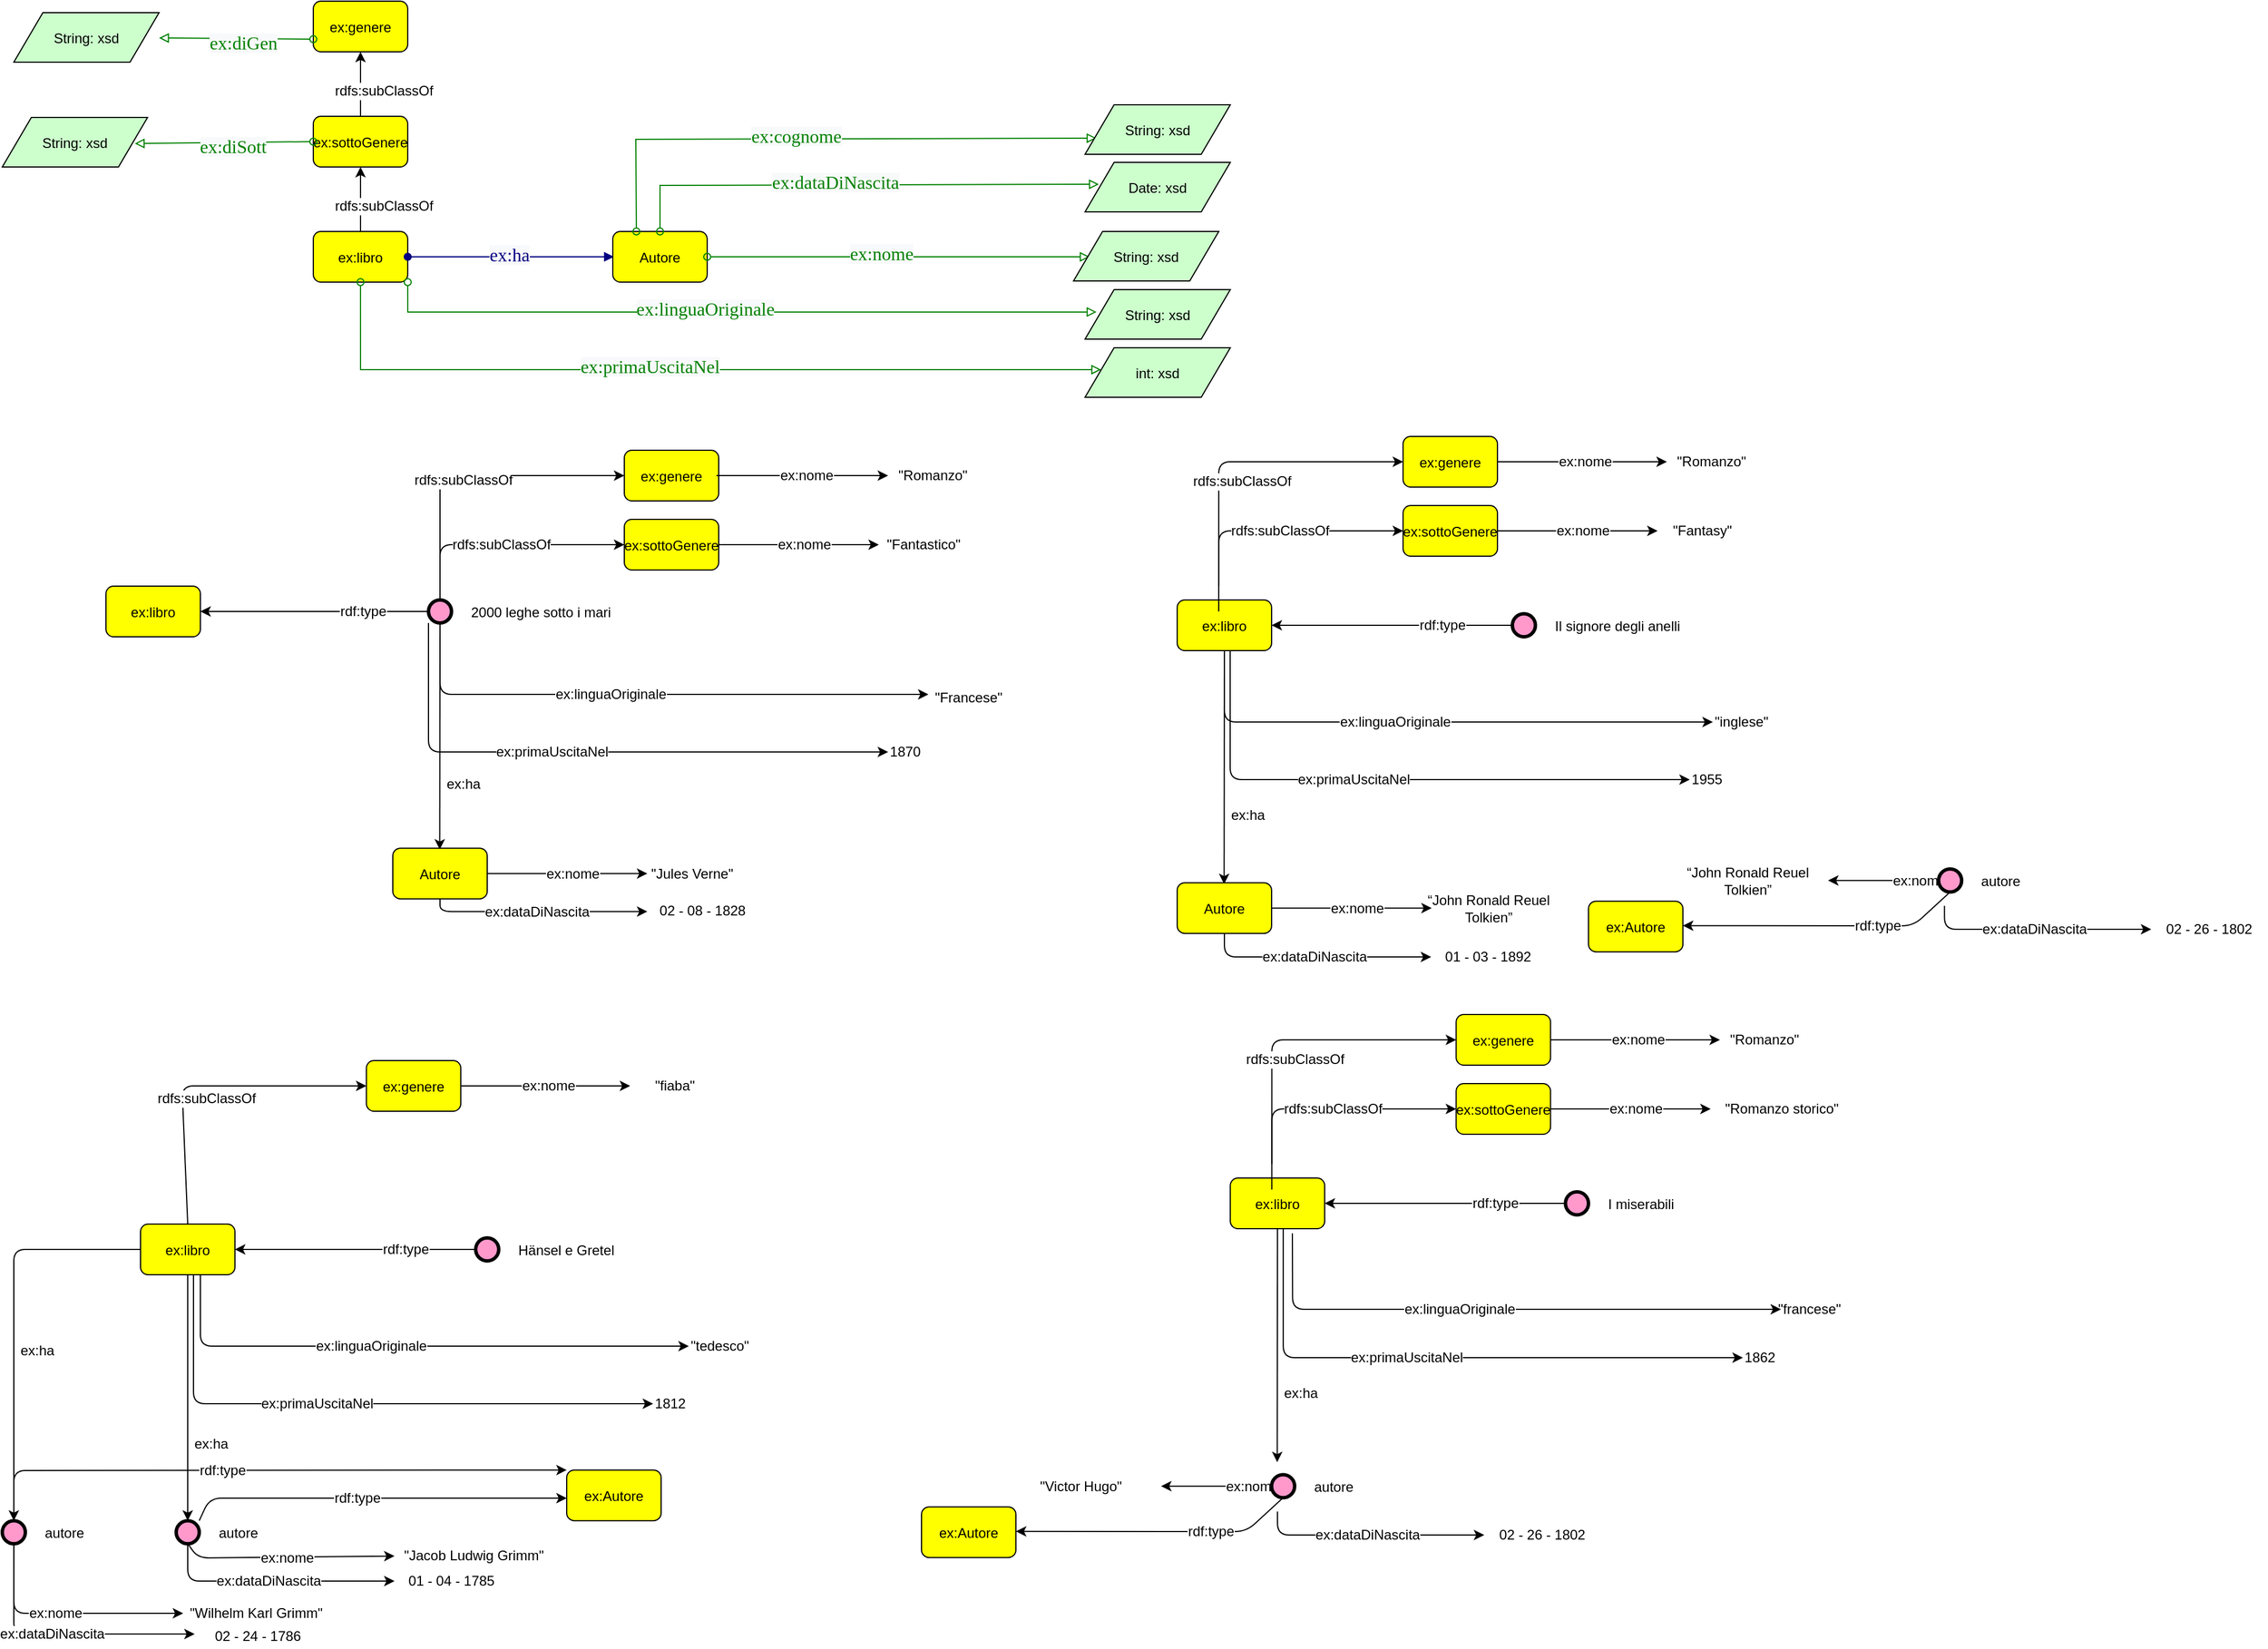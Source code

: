 <mxfile version="14.1.9" type="github">
  <diagram id="M-jmwEOxOKPIC_yb73By" name="Page-1">
    <mxGraphModel dx="1123" dy="1868" grid="1" gridSize="10" guides="1" tooltips="1" connect="1" arrows="1" fold="1" page="1" pageScale="1" pageWidth="827" pageHeight="1169" math="0" shadow="0">
      <root>
        <mxCell id="0" />
        <mxCell id="1" parent="0" />
        <mxCell id="2A3p5v59OTfX20TDHfgg-1" value="ex:libro" style="graphMlID=n4;shape=rect;rounded=1;arcsize=30;fillColor=#ffff00;strokeColor=#000000;strokeWidth=1.0" vertex="1" parent="1">
          <mxGeometry x="350" y="170" width="81.968" height="44" as="geometry" />
        </mxCell>
        <mxCell id="2A3p5v59OTfX20TDHfgg-2" value="" style="graphMlID=e0;rounded=0;endArrow=block;strokeColor=#000080;strokeWidth=1.0;startArrow=oval;startFill=1;endFill=1;exitX=1;exitY=0.5;exitDx=0;exitDy=0;" edge="1" parent="1" source="2A3p5v59OTfX20TDHfgg-1">
          <mxGeometry relative="1" as="geometry">
            <mxPoint x="460" y="240.082" as="sourcePoint" />
            <mxPoint x="611" y="192" as="targetPoint" />
          </mxGeometry>
        </mxCell>
        <mxCell id="2A3p5v59OTfX20TDHfgg-3" value="&lt;span style=&quot;color: rgb(0 , 0 , 128) ; font-family: &amp;#34;dialog&amp;#34; ; font-size: 16px ; background-color: rgb(248 , 249 , 250)&quot;&gt;ex:ha&lt;/span&gt;" style="text;html=1;align=center;verticalAlign=middle;resizable=0;points=[];labelBackgroundColor=#ffffff;" vertex="1" connectable="0" parent="2A3p5v59OTfX20TDHfgg-2">
          <mxGeometry x="-0.017" y="2" relative="1" as="geometry">
            <mxPoint as="offset" />
          </mxGeometry>
        </mxCell>
        <mxCell id="2A3p5v59OTfX20TDHfgg-4" value="Autore" style="graphMlID=n4;shape=rect;rounded=1;arcsize=30;fillColor=#ffff00;strokeColor=#000000;strokeWidth=1.0" vertex="1" parent="1">
          <mxGeometry x="610" y="170" width="81.968" height="44" as="geometry" />
        </mxCell>
        <mxCell id="2A3p5v59OTfX20TDHfgg-13" value="" style="graphMlID=e2;rounded=0;endArrow=block;strokeColor=#008000;strokeWidth=1.0;startArrow=oval;startFill=0;endFill=0;exitX=1;exitY=0.5;exitDx=0;exitDy=0;entryX=0.111;entryY=0.512;entryDx=0;entryDy=0;entryPerimeter=0;" edge="1" parent="1" source="2A3p5v59OTfX20TDHfgg-4" target="2A3p5v59OTfX20TDHfgg-19">
          <mxGeometry relative="1" as="geometry">
            <mxPoint x="720" y="191.5" as="sourcePoint" />
            <mxPoint x="1010" y="192" as="targetPoint" />
          </mxGeometry>
        </mxCell>
        <mxCell id="2A3p5v59OTfX20TDHfgg-14" value="&lt;span style=&quot;color: rgb(0 , 128 , 0) ; font-family: &amp;#34;dialog&amp;#34; ; font-size: 16px ; background-color: rgb(248 , 249 , 250)&quot;&gt;ex:nome&lt;/span&gt;" style="text;html=1;align=center;verticalAlign=middle;resizable=0;points=[];labelBackgroundColor=#ffffff;" vertex="1" connectable="0" parent="2A3p5v59OTfX20TDHfgg-13">
          <mxGeometry x="-0.09" y="3" relative="1" as="geometry">
            <mxPoint as="offset" />
          </mxGeometry>
        </mxCell>
        <mxCell id="2A3p5v59OTfX20TDHfgg-15" value="" style="graphMlID=e2;rounded=0;endArrow=block;strokeColor=#008000;strokeWidth=1.0;startArrow=oval;startFill=0;endFill=0;exitX=1;exitY=1;exitDx=0;exitDy=0;entryX=0.079;entryY=0.453;entryDx=0;entryDy=0;entryPerimeter=0;" edge="1" parent="1" source="2A3p5v59OTfX20TDHfgg-1" target="2A3p5v59OTfX20TDHfgg-21">
          <mxGeometry relative="1" as="geometry">
            <mxPoint x="691.968" y="242.0" as="sourcePoint" />
            <mxPoint x="1016.811" y="241.68" as="targetPoint" />
            <Array as="points">
              <mxPoint x="432" y="240" />
            </Array>
          </mxGeometry>
        </mxCell>
        <mxCell id="2A3p5v59OTfX20TDHfgg-16" value="&lt;span style=&quot;color: rgb(0 , 128 , 0) ; font-family: &amp;#34;dialog&amp;#34; ; font-size: 16px ; background-color: rgb(248 , 249 , 250)&quot;&gt;ex:linguaOriginale&lt;/span&gt;" style="text;html=1;align=center;verticalAlign=middle;resizable=0;points=[];labelBackgroundColor=#ffffff;" vertex="1" connectable="0" parent="2A3p5v59OTfX20TDHfgg-15">
          <mxGeometry x="-0.09" y="3" relative="1" as="geometry">
            <mxPoint as="offset" />
          </mxGeometry>
        </mxCell>
        <mxCell id="2A3p5v59OTfX20TDHfgg-17" value="" style="graphMlID=e2;rounded=0;endArrow=block;strokeColor=#008000;strokeWidth=1.0;startArrow=oval;startFill=0;endFill=0;entryX=0.111;entryY=0.442;entryDx=0;entryDy=0;entryPerimeter=0;exitX=0.5;exitY=1;exitDx=0;exitDy=0;" edge="1" parent="1" source="2A3p5v59OTfX20TDHfgg-1" target="2A3p5v59OTfX20TDHfgg-20">
          <mxGeometry relative="1" as="geometry">
            <mxPoint x="691.968" y="291.787" as="sourcePoint" />
            <mxPoint x="1026.811" y="291.5" as="targetPoint" />
            <Array as="points">
              <mxPoint x="391" y="290" />
            </Array>
          </mxGeometry>
        </mxCell>
        <mxCell id="2A3p5v59OTfX20TDHfgg-18" value="&lt;span style=&quot;color: rgb(0 , 128 , 0) ; font-family: &amp;#34;dialog&amp;#34; ; font-size: 16px ; background-color: rgb(248 , 249 , 250)&quot;&gt;ex:primaUscitaNel&lt;/span&gt;" style="text;html=1;align=center;verticalAlign=middle;resizable=0;points=[];labelBackgroundColor=#ffffff;" vertex="1" connectable="0" parent="2A3p5v59OTfX20TDHfgg-17">
          <mxGeometry x="-0.09" y="3" relative="1" as="geometry">
            <mxPoint as="offset" />
          </mxGeometry>
        </mxCell>
        <mxCell id="2A3p5v59OTfX20TDHfgg-19" value="String: xsd" style="graphMlID=n6;shape=parallelogram;fillColor=#ccffcc;strokeColor=#000000;strokeWidth=1.0" vertex="1" parent="1">
          <mxGeometry x="1010" y="170" width="126.095" height="43" as="geometry" />
        </mxCell>
        <mxCell id="2A3p5v59OTfX20TDHfgg-20" value="int: xsd" style="graphMlID=n6;shape=parallelogram;fillColor=#ccffcc;strokeColor=#000000;strokeWidth=1.0" vertex="1" parent="1">
          <mxGeometry x="1020" y="271" width="126.095" height="43" as="geometry" />
        </mxCell>
        <mxCell id="2A3p5v59OTfX20TDHfgg-21" value="String: xsd" style="graphMlID=n6;shape=parallelogram;fillColor=#ccffcc;strokeColor=#000000;strokeWidth=1.0" vertex="1" parent="1">
          <mxGeometry x="1020" y="220.5" width="126.095" height="43" as="geometry" />
        </mxCell>
        <mxCell id="2A3p5v59OTfX20TDHfgg-22" value="" style="graphMlID=e2;rounded=0;endArrow=block;strokeColor=#008000;strokeWidth=1.0;startArrow=oval;startFill=0;endFill=0;exitX=0.25;exitY=0;exitDx=0;exitDy=0;entryX=0.079;entryY=0.674;entryDx=0;entryDy=0;entryPerimeter=0;" edge="1" parent="1" source="2A3p5v59OTfX20TDHfgg-4" target="2A3p5v59OTfX20TDHfgg-30">
          <mxGeometry relative="1" as="geometry">
            <mxPoint x="691.968" y="90" as="sourcePoint" />
            <mxPoint x="1023.997" y="90.016" as="targetPoint" />
            <Array as="points">
              <mxPoint x="630" y="90" />
            </Array>
          </mxGeometry>
        </mxCell>
        <mxCell id="2A3p5v59OTfX20TDHfgg-23" value="&lt;span style=&quot;color: rgb(0 , 128 , 0) ; font-family: &amp;#34;dialog&amp;#34; ; font-size: 16px ; background-color: rgb(248 , 249 , 250)&quot;&gt;ex:cognome&lt;/span&gt;" style="text;html=1;align=center;verticalAlign=middle;resizable=0;points=[];labelBackgroundColor=#ffffff;" vertex="1" connectable="0" parent="2A3p5v59OTfX20TDHfgg-22">
          <mxGeometry x="-0.09" y="3" relative="1" as="geometry">
            <mxPoint as="offset" />
          </mxGeometry>
        </mxCell>
        <mxCell id="2A3p5v59OTfX20TDHfgg-28" value="" style="graphMlID=e2;rounded=0;endArrow=block;strokeColor=#008000;strokeWidth=1.0;startArrow=oval;startFill=0;endFill=0;exitX=0.5;exitY=0;exitDx=0;exitDy=0;entryX=0.095;entryY=0.442;entryDx=0;entryDy=0;entryPerimeter=0;" edge="1" parent="1" source="2A3p5v59OTfX20TDHfgg-4" target="2A3p5v59OTfX20TDHfgg-31">
          <mxGeometry relative="1" as="geometry">
            <mxPoint x="691.968" y="130" as="sourcePoint" />
            <mxPoint x="1023.997" y="130.016" as="targetPoint" />
            <Array as="points">
              <mxPoint x="651" y="130" />
            </Array>
          </mxGeometry>
        </mxCell>
        <mxCell id="2A3p5v59OTfX20TDHfgg-29" value="&lt;span style=&quot;color: rgb(0 , 128 , 0) ; font-family: &amp;#34;dialog&amp;#34; ; font-size: 16px ; background-color: rgb(248 , 249 , 250)&quot;&gt;ex:dataDiNascita&lt;/span&gt;" style="text;html=1;align=center;verticalAlign=middle;resizable=0;points=[];labelBackgroundColor=#ffffff;" vertex="1" connectable="0" parent="2A3p5v59OTfX20TDHfgg-28">
          <mxGeometry x="-0.09" y="3" relative="1" as="geometry">
            <mxPoint as="offset" />
          </mxGeometry>
        </mxCell>
        <mxCell id="2A3p5v59OTfX20TDHfgg-30" value="String: xsd" style="graphMlID=n6;shape=parallelogram;fillColor=#ccffcc;strokeColor=#000000;strokeWidth=1.0" vertex="1" parent="1">
          <mxGeometry x="1020" y="60" width="126.095" height="43" as="geometry" />
        </mxCell>
        <mxCell id="2A3p5v59OTfX20TDHfgg-31" value="Date: xsd" style="graphMlID=n6;shape=parallelogram;fillColor=#ccffcc;strokeColor=#000000;strokeWidth=1.0" vertex="1" parent="1">
          <mxGeometry x="1020" y="110" width="126.095" height="43" as="geometry" />
        </mxCell>
        <mxCell id="2A3p5v59OTfX20TDHfgg-32" value="ex:sottoGenere" style="graphMlID=n4;shape=rect;rounded=1;arcsize=30;fillColor=#ffff00;strokeColor=#000000;strokeWidth=1.0" vertex="1" parent="1">
          <mxGeometry x="350" y="70" width="81.968" height="44" as="geometry" />
        </mxCell>
        <mxCell id="2A3p5v59OTfX20TDHfgg-33" value="" style="endArrow=classic;html=1;textDirection=ltr;exitX=0.5;exitY=0;exitDx=0;exitDy=0;entryX=0.5;entryY=1;entryDx=0;entryDy=0;" edge="1" parent="1" source="2A3p5v59OTfX20TDHfgg-1" target="2A3p5v59OTfX20TDHfgg-32">
          <mxGeometry width="50" height="50" relative="1" as="geometry">
            <mxPoint x="250" y="130" as="sourcePoint" />
            <mxPoint x="397.95" y="130" as="targetPoint" />
          </mxGeometry>
        </mxCell>
        <mxCell id="2A3p5v59OTfX20TDHfgg-34" value="rdfs:subClassOf" style="text;html=1;align=center;verticalAlign=middle;resizable=0;points=[];labelBackgroundColor=#ffffff;rotation=0;" vertex="1" connectable="0" parent="2A3p5v59OTfX20TDHfgg-33">
          <mxGeometry x="-0.221" relative="1" as="geometry">
            <mxPoint x="19.95" as="offset" />
          </mxGeometry>
        </mxCell>
        <mxCell id="2A3p5v59OTfX20TDHfgg-37" value="ex:genere" style="graphMlID=n4;shape=rect;rounded=1;arcsize=30;fillColor=#ffff00;strokeColor=#000000;strokeWidth=1.0" vertex="1" parent="1">
          <mxGeometry x="350" y="-30" width="81.968" height="44" as="geometry" />
        </mxCell>
        <mxCell id="2A3p5v59OTfX20TDHfgg-40" value="" style="endArrow=classic;html=1;textDirection=ltr;entryX=0.5;entryY=1;entryDx=0;entryDy=0;" edge="1" parent="1" source="2A3p5v59OTfX20TDHfgg-32" target="2A3p5v59OTfX20TDHfgg-37">
          <mxGeometry width="50" height="50" relative="1" as="geometry">
            <mxPoint x="390.644" y="70" as="sourcePoint" />
            <mxPoint x="390.644" y="14" as="targetPoint" />
          </mxGeometry>
        </mxCell>
        <mxCell id="2A3p5v59OTfX20TDHfgg-41" value="rdfs:subClassOf" style="text;html=1;align=center;verticalAlign=middle;resizable=0;points=[];labelBackgroundColor=#ffffff;rotation=0;" vertex="1" connectable="0" parent="2A3p5v59OTfX20TDHfgg-40">
          <mxGeometry x="-0.221" relative="1" as="geometry">
            <mxPoint x="19.95" as="offset" />
          </mxGeometry>
        </mxCell>
        <mxCell id="2A3p5v59OTfX20TDHfgg-42" value="2000 leghe sotto i mari" style="graphMlID=n9;shape=ellipse;fillColor=#ff99cc;strokeColor=#000000;strokeWidth=3.0;verticalAlign=middle;labelPosition=right;verticalLabelPosition=middle;align=left;spacingRight=1;spacing=17;" vertex="1" parent="1">
          <mxGeometry x="450" y="490" width="20" height="20" as="geometry" />
        </mxCell>
        <mxCell id="2A3p5v59OTfX20TDHfgg-45" value="" style="endArrow=classic;html=1;textDirection=ltr;exitX=0;exitY=0.5;exitDx=0;exitDy=0;" edge="1" parent="1" source="2A3p5v59OTfX20TDHfgg-42" target="2A3p5v59OTfX20TDHfgg-47">
          <mxGeometry width="50" height="50" relative="1" as="geometry">
            <mxPoint x="460" y="390" as="sourcePoint" />
            <mxPoint x="280" y="500" as="targetPoint" />
          </mxGeometry>
        </mxCell>
        <mxCell id="2A3p5v59OTfX20TDHfgg-46" value="rdf:type" style="text;html=1;align=center;verticalAlign=middle;resizable=0;points=[];labelBackgroundColor=#ffffff;rotation=0;" vertex="1" connectable="0" parent="2A3p5v59OTfX20TDHfgg-45">
          <mxGeometry x="-0.221" relative="1" as="geometry">
            <mxPoint x="19.95" as="offset" />
          </mxGeometry>
        </mxCell>
        <mxCell id="2A3p5v59OTfX20TDHfgg-47" value="ex:libro" style="graphMlID=n4;shape=rect;rounded=1;arcsize=30;fillColor=#ffff00;strokeColor=#000000;strokeWidth=1.0" vertex="1" parent="1">
          <mxGeometry x="170" y="478" width="81.968" height="44" as="geometry" />
        </mxCell>
        <mxCell id="2A3p5v59OTfX20TDHfgg-48" value="" style="endArrow=classic;html=1;textDirection=ltr;exitX=0.5;exitY=1;exitDx=0;exitDy=0;entryX=0.497;entryY=0.027;entryDx=0;entryDy=0;entryPerimeter=0;" edge="1" parent="1" source="2A3p5v59OTfX20TDHfgg-42" target="2A3p5v59OTfX20TDHfgg-50">
          <mxGeometry width="50" height="50" relative="1" as="geometry">
            <mxPoint x="512.03" y="550" as="sourcePoint" />
            <mxPoint x="460" y="580" as="targetPoint" />
          </mxGeometry>
        </mxCell>
        <mxCell id="2A3p5v59OTfX20TDHfgg-49" value="ex:ha" style="text;html=1;align=center;verticalAlign=middle;resizable=0;points=[];labelBackgroundColor=#ffffff;rotation=0;" vertex="1" connectable="0" parent="2A3p5v59OTfX20TDHfgg-48">
          <mxGeometry x="-0.221" relative="1" as="geometry">
            <mxPoint x="19.95" y="63.53" as="offset" />
          </mxGeometry>
        </mxCell>
        <mxCell id="2A3p5v59OTfX20TDHfgg-50" value="Autore" style="graphMlID=n4;shape=rect;rounded=1;arcsize=30;fillColor=#ffff00;strokeColor=#000000;strokeWidth=1.0" vertex="1" parent="1">
          <mxGeometry x="419.02" y="705.59" width="81.968" height="44" as="geometry" />
        </mxCell>
        <mxCell id="2A3p5v59OTfX20TDHfgg-51" value="" style="endArrow=classic;html=1;textDirection=ltr;exitX=1;exitY=0.5;exitDx=0;exitDy=0;" edge="1" parent="1" source="2A3p5v59OTfX20TDHfgg-50">
          <mxGeometry width="50" height="50" relative="1" as="geometry">
            <mxPoint x="470" y="640.59" as="sourcePoint" />
            <mxPoint x="640" y="727.59" as="targetPoint" />
          </mxGeometry>
        </mxCell>
        <mxCell id="2A3p5v59OTfX20TDHfgg-52" value="ex:nome" style="text;html=1;align=center;verticalAlign=middle;resizable=0;points=[];labelBackgroundColor=#ffffff;rotation=0;" vertex="1" connectable="0" parent="2A3p5v59OTfX20TDHfgg-51">
          <mxGeometry x="-0.221" relative="1" as="geometry">
            <mxPoint x="19.95" as="offset" />
          </mxGeometry>
        </mxCell>
        <mxCell id="2A3p5v59OTfX20TDHfgg-53" value="&quot;Jules Verne&quot;" style="text;html=1;strokeColor=none;fillColor=none;align=center;verticalAlign=middle;whiteSpace=wrap;rounded=0;" vertex="1" parent="1">
          <mxGeometry x="620" y="717.59" width="118" height="20" as="geometry" />
        </mxCell>
        <mxCell id="2A3p5v59OTfX20TDHfgg-54" value="" style="endArrow=classic;html=1;textDirection=ltr;exitX=0.5;exitY=1;exitDx=0;exitDy=0;" edge="1" parent="1" source="2A3p5v59OTfX20TDHfgg-50">
          <mxGeometry width="50" height="50" relative="1" as="geometry">
            <mxPoint x="500.988" y="760.59" as="sourcePoint" />
            <mxPoint x="640" y="760.59" as="targetPoint" />
            <Array as="points">
              <mxPoint x="460" y="760.59" />
            </Array>
          </mxGeometry>
        </mxCell>
        <mxCell id="2A3p5v59OTfX20TDHfgg-55" value="ex:dataDiNascita" style="text;html=1;align=center;verticalAlign=middle;resizable=0;points=[];labelBackgroundColor=#ffffff;rotation=0;" vertex="1" connectable="0" parent="2A3p5v59OTfX20TDHfgg-54">
          <mxGeometry x="-0.221" relative="1" as="geometry">
            <mxPoint x="19.95" as="offset" />
          </mxGeometry>
        </mxCell>
        <mxCell id="2A3p5v59OTfX20TDHfgg-56" value="02 - 08 - 1828" style="text;html=1;strokeColor=none;fillColor=none;align=center;verticalAlign=middle;whiteSpace=wrap;rounded=0;" vertex="1" parent="1">
          <mxGeometry x="638" y="749.59" width="100" height="20" as="geometry" />
        </mxCell>
        <mxCell id="2A3p5v59OTfX20TDHfgg-59" value="" style="endArrow=classic;html=1;textDirection=ltr;exitX=0.5;exitY=0;exitDx=0;exitDy=0;entryX=0;entryY=0.5;entryDx=0;entryDy=0;" edge="1" parent="1" source="2A3p5v59OTfX20TDHfgg-42" target="2A3p5v59OTfX20TDHfgg-61">
          <mxGeometry width="50" height="50" relative="1" as="geometry">
            <mxPoint x="410" y="390" as="sourcePoint" />
            <mxPoint x="610" y="440" as="targetPoint" />
            <Array as="points">
              <mxPoint x="460" y="442" />
            </Array>
          </mxGeometry>
        </mxCell>
        <mxCell id="2A3p5v59OTfX20TDHfgg-60" value="rdfs:subClassOf" style="text;html=1;align=center;verticalAlign=middle;resizable=0;points=[];labelBackgroundColor=#ffffff;rotation=0;" vertex="1" connectable="0" parent="2A3p5v59OTfX20TDHfgg-59">
          <mxGeometry x="-0.221" relative="1" as="geometry">
            <mxPoint x="19.95" as="offset" />
          </mxGeometry>
        </mxCell>
        <mxCell id="2A3p5v59OTfX20TDHfgg-61" value="ex:sottoGenere" style="graphMlID=n4;shape=rect;rounded=1;arcsize=30;fillColor=#ffff00;strokeColor=#000000;strokeWidth=1.0" vertex="1" parent="1">
          <mxGeometry x="620" y="420" width="81.968" height="44" as="geometry" />
        </mxCell>
        <mxCell id="2A3p5v59OTfX20TDHfgg-62" value="ex:genere" style="graphMlID=n4;shape=rect;rounded=1;arcsize=30;fillColor=#ffff00;strokeColor=#000000;strokeWidth=1.0" vertex="1" parent="1">
          <mxGeometry x="620" y="360" width="81.968" height="44" as="geometry" />
        </mxCell>
        <mxCell id="2A3p5v59OTfX20TDHfgg-65" value="String: xsd" style="graphMlID=n6;shape=parallelogram;fillColor=#ccffcc;strokeColor=#000000;strokeWidth=1.0" vertex="1" parent="1">
          <mxGeometry x="80" y="71" width="126.095" height="43" as="geometry" />
        </mxCell>
        <mxCell id="2A3p5v59OTfX20TDHfgg-66" value="" style="graphMlID=e2;rounded=0;endArrow=block;strokeColor=#008000;strokeWidth=1.0;startArrow=oval;startFill=0;endFill=0;exitX=0;exitY=0.5;exitDx=0;exitDy=0;entryX=0.912;entryY=0.527;entryDx=0;entryDy=0;entryPerimeter=0;" edge="1" parent="1" source="2A3p5v59OTfX20TDHfgg-32" target="2A3p5v59OTfX20TDHfgg-65">
          <mxGeometry relative="1" as="geometry">
            <mxPoint x="350" y="92" as="sourcePoint" />
            <mxPoint x="230" y="92" as="targetPoint" />
          </mxGeometry>
        </mxCell>
        <mxCell id="2A3p5v59OTfX20TDHfgg-67" value="&lt;span style=&quot;color: rgb(0 , 128 , 0) ; font-family: &amp;#34;dialog&amp;#34; ; font-size: 16px ; background-color: rgb(248 , 249 , 250)&quot;&gt;ex:diSott&lt;/span&gt;" style="text;html=1;align=center;verticalAlign=middle;resizable=0;points=[];labelBackgroundColor=#ffffff;" vertex="1" connectable="0" parent="2A3p5v59OTfX20TDHfgg-66">
          <mxGeometry x="-0.09" y="3" relative="1" as="geometry">
            <mxPoint as="offset" />
          </mxGeometry>
        </mxCell>
        <mxCell id="2A3p5v59OTfX20TDHfgg-69" value="String: xsd" style="graphMlID=n6;shape=parallelogram;fillColor=#ccffcc;strokeColor=#000000;strokeWidth=1.0" vertex="1" parent="1">
          <mxGeometry x="90" y="-20" width="126.095" height="43" as="geometry" />
        </mxCell>
        <mxCell id="2A3p5v59OTfX20TDHfgg-70" value="" style="graphMlID=e2;rounded=0;endArrow=block;strokeColor=#008000;strokeWidth=1.0;startArrow=oval;startFill=0;endFill=0;exitX=0;exitY=0.75;exitDx=0;exitDy=0;" edge="1" parent="1" target="2A3p5v59OTfX20TDHfgg-69" source="2A3p5v59OTfX20TDHfgg-37">
          <mxGeometry relative="1" as="geometry">
            <mxPoint x="340" y="1" as="sourcePoint" />
            <mxPoint x="220" y="1" as="targetPoint" />
          </mxGeometry>
        </mxCell>
        <mxCell id="2A3p5v59OTfX20TDHfgg-71" value="&lt;span style=&quot;color: rgb(0 , 128 , 0) ; font-family: &amp;#34;dialog&amp;#34; ; font-size: 16px ; background-color: rgb(248 , 249 , 250)&quot;&gt;ex:diGen&lt;/span&gt;" style="text;html=1;align=center;verticalAlign=middle;resizable=0;points=[];labelBackgroundColor=#ffffff;" vertex="1" connectable="0" parent="2A3p5v59OTfX20TDHfgg-70">
          <mxGeometry x="-0.09" y="3" relative="1" as="geometry">
            <mxPoint as="offset" />
          </mxGeometry>
        </mxCell>
        <mxCell id="2A3p5v59OTfX20TDHfgg-72" value="" style="endArrow=classic;html=1;textDirection=ltr;exitX=0.5;exitY=0;exitDx=0;exitDy=0;entryX=0;entryY=0.5;entryDx=0;entryDy=0;" edge="1" parent="1" source="2A3p5v59OTfX20TDHfgg-42" target="2A3p5v59OTfX20TDHfgg-62">
          <mxGeometry width="50" height="50" relative="1" as="geometry">
            <mxPoint x="440" y="468" as="sourcePoint" />
            <mxPoint x="600" y="420" as="targetPoint" />
            <Array as="points">
              <mxPoint x="460" y="382" />
            </Array>
          </mxGeometry>
        </mxCell>
        <mxCell id="2A3p5v59OTfX20TDHfgg-73" value="rdfs:subClassOf" style="text;html=1;align=center;verticalAlign=middle;resizable=0;points=[];labelBackgroundColor=#ffffff;rotation=0;" vertex="1" connectable="0" parent="2A3p5v59OTfX20TDHfgg-72">
          <mxGeometry x="-0.221" relative="1" as="geometry">
            <mxPoint x="19.95" as="offset" />
          </mxGeometry>
        </mxCell>
        <mxCell id="2A3p5v59OTfX20TDHfgg-74" value="" style="endArrow=classic;html=1;textDirection=ltr;" edge="1" parent="1">
          <mxGeometry width="50" height="50" relative="1" as="geometry">
            <mxPoint x="702" y="442" as="sourcePoint" />
            <mxPoint x="840.98" y="442" as="targetPoint" />
          </mxGeometry>
        </mxCell>
        <mxCell id="2A3p5v59OTfX20TDHfgg-75" value="ex:nome" style="text;html=1;align=center;verticalAlign=middle;resizable=0;points=[];labelBackgroundColor=#ffffff;rotation=0;" vertex="1" connectable="0" parent="2A3p5v59OTfX20TDHfgg-74">
          <mxGeometry x="-0.221" relative="1" as="geometry">
            <mxPoint x="19.95" as="offset" />
          </mxGeometry>
        </mxCell>
        <mxCell id="2A3p5v59OTfX20TDHfgg-76" value="&quot;Fantastico&quot;" style="text;html=1;strokeColor=none;fillColor=none;align=center;verticalAlign=middle;whiteSpace=wrap;rounded=0;" vertex="1" parent="1">
          <mxGeometry x="820.98" y="432" width="118" height="20" as="geometry" />
        </mxCell>
        <mxCell id="2A3p5v59OTfX20TDHfgg-77" value="" style="endArrow=classic;html=1;textDirection=ltr;" edge="1" parent="1">
          <mxGeometry width="50" height="50" relative="1" as="geometry">
            <mxPoint x="700" y="382" as="sourcePoint" />
            <mxPoint x="849.01" y="382" as="targetPoint" />
          </mxGeometry>
        </mxCell>
        <mxCell id="2A3p5v59OTfX20TDHfgg-78" value="ex:nome" style="text;html=1;align=center;verticalAlign=middle;resizable=0;points=[];labelBackgroundColor=#ffffff;rotation=0;" vertex="1" connectable="0" parent="2A3p5v59OTfX20TDHfgg-77">
          <mxGeometry x="-0.221" relative="1" as="geometry">
            <mxPoint x="19.95" as="offset" />
          </mxGeometry>
        </mxCell>
        <mxCell id="2A3p5v59OTfX20TDHfgg-79" value="&quot;Romanzo&quot;" style="text;html=1;strokeColor=none;fillColor=none;align=center;verticalAlign=middle;whiteSpace=wrap;rounded=0;" vertex="1" parent="1">
          <mxGeometry x="829.01" y="372" width="118" height="20" as="geometry" />
        </mxCell>
        <mxCell id="2A3p5v59OTfX20TDHfgg-85" value="&quot;Francese&quot;" style="text;html=1;strokeColor=none;fillColor=none;align=center;verticalAlign=middle;whiteSpace=wrap;rounded=0;" vertex="1" parent="1">
          <mxGeometry x="860" y="565" width="118" height="20" as="geometry" />
        </mxCell>
        <mxCell id="2A3p5v59OTfX20TDHfgg-88" value="" style="endArrow=classic;html=1;textDirection=ltr;exitX=0;exitY=1;exitDx=0;exitDy=0;" edge="1" parent="1" source="2A3p5v59OTfX20TDHfgg-42">
          <mxGeometry width="50" height="50" relative="1" as="geometry">
            <mxPoint x="702" y="622" as="sourcePoint" />
            <mxPoint x="849.01" y="622" as="targetPoint" />
            <Array as="points">
              <mxPoint x="450" y="622" />
            </Array>
          </mxGeometry>
        </mxCell>
        <mxCell id="2A3p5v59OTfX20TDHfgg-89" value="ex:primaUscitaNel" style="text;html=1;align=center;verticalAlign=middle;resizable=0;points=[];labelBackgroundColor=#ffffff;rotation=0;" vertex="1" connectable="0" parent="2A3p5v59OTfX20TDHfgg-88">
          <mxGeometry x="-0.221" relative="1" as="geometry">
            <mxPoint x="19.95" as="offset" />
          </mxGeometry>
        </mxCell>
        <mxCell id="2A3p5v59OTfX20TDHfgg-90" value="1870" style="text;html=1;strokeColor=none;fillColor=none;align=center;verticalAlign=middle;whiteSpace=wrap;rounded=0;" vertex="1" parent="1">
          <mxGeometry x="829.01" y="612" width="70" height="20" as="geometry" />
        </mxCell>
        <mxCell id="2A3p5v59OTfX20TDHfgg-95" value="Il signore degli anelli" style="graphMlID=n9;shape=ellipse;fillColor=#ff99cc;strokeColor=#000000;strokeWidth=3.0;verticalAlign=middle;labelPosition=right;verticalLabelPosition=middle;align=left;spacingRight=1;spacing=17;" vertex="1" parent="1">
          <mxGeometry x="1390.99" y="502" width="20" height="20" as="geometry" />
        </mxCell>
        <mxCell id="2A3p5v59OTfX20TDHfgg-98" value="" style="endArrow=classic;html=1;textDirection=ltr;exitX=0;exitY=0.5;exitDx=0;exitDy=0;" edge="1" parent="1" target="2A3p5v59OTfX20TDHfgg-100" source="2A3p5v59OTfX20TDHfgg-95">
          <mxGeometry width="50" height="50" relative="1" as="geometry">
            <mxPoint x="1380" y="514" as="sourcePoint" />
            <mxPoint x="1210" y="514" as="targetPoint" />
          </mxGeometry>
        </mxCell>
        <mxCell id="2A3p5v59OTfX20TDHfgg-99" value="rdf:type" style="text;html=1;align=center;verticalAlign=middle;resizable=0;points=[];labelBackgroundColor=#ffffff;rotation=0;" vertex="1" connectable="0" parent="2A3p5v59OTfX20TDHfgg-98">
          <mxGeometry x="-0.221" relative="1" as="geometry">
            <mxPoint x="19.95" as="offset" />
          </mxGeometry>
        </mxCell>
        <mxCell id="2A3p5v59OTfX20TDHfgg-100" value="ex:libro" style="graphMlID=n4;shape=rect;rounded=1;arcsize=30;fillColor=#ffff00;strokeColor=#000000;strokeWidth=1.0" vertex="1" parent="1">
          <mxGeometry x="1100" y="490" width="81.968" height="44" as="geometry" />
        </mxCell>
        <mxCell id="2A3p5v59OTfX20TDHfgg-102" value="" style="endArrow=classic;html=1;textDirection=ltr;exitX=0.5;exitY=1;exitDx=0;exitDy=0;entryX=0.497;entryY=0.027;entryDx=0;entryDy=0;entryPerimeter=0;" edge="1" parent="1" target="2A3p5v59OTfX20TDHfgg-104" source="2A3p5v59OTfX20TDHfgg-100">
          <mxGeometry width="50" height="50" relative="1" as="geometry">
            <mxPoint x="1140.98" y="540" as="sourcePoint" />
            <mxPoint x="1140.98" y="610" as="targetPoint" />
          </mxGeometry>
        </mxCell>
        <mxCell id="2A3p5v59OTfX20TDHfgg-103" value="ex:ha" style="text;html=1;align=center;verticalAlign=middle;resizable=0;points=[];labelBackgroundColor=#ffffff;rotation=0;" vertex="1" connectable="0" parent="2A3p5v59OTfX20TDHfgg-102">
          <mxGeometry x="-0.221" relative="1" as="geometry">
            <mxPoint x="19.95" y="63.53" as="offset" />
          </mxGeometry>
        </mxCell>
        <mxCell id="2A3p5v59OTfX20TDHfgg-104" value="Autore" style="graphMlID=n4;shape=rect;rounded=1;arcsize=30;fillColor=#ffff00;strokeColor=#000000;strokeWidth=1.0" vertex="1" parent="1">
          <mxGeometry x="1100" y="735.59" width="81.968" height="44" as="geometry" />
        </mxCell>
        <mxCell id="2A3p5v59OTfX20TDHfgg-105" value="" style="endArrow=classic;html=1;textDirection=ltr;exitX=1;exitY=0.5;exitDx=0;exitDy=0;" edge="1" parent="1" source="2A3p5v59OTfX20TDHfgg-104">
          <mxGeometry width="50" height="50" relative="1" as="geometry">
            <mxPoint x="1150.98" y="670.59" as="sourcePoint" />
            <mxPoint x="1320.98" y="757.59" as="targetPoint" />
          </mxGeometry>
        </mxCell>
        <mxCell id="2A3p5v59OTfX20TDHfgg-106" value="ex:nome" style="text;html=1;align=center;verticalAlign=middle;resizable=0;points=[];labelBackgroundColor=#ffffff;rotation=0;" vertex="1" connectable="0" parent="2A3p5v59OTfX20TDHfgg-105">
          <mxGeometry x="-0.221" relative="1" as="geometry">
            <mxPoint x="19.95" as="offset" />
          </mxGeometry>
        </mxCell>
        <mxCell id="2A3p5v59OTfX20TDHfgg-107" value="&lt;span style=&quot;text-align: left&quot;&gt;“John Ronald Reuel Tolkien”&lt;/span&gt;" style="text;html=1;strokeColor=none;fillColor=none;align=center;verticalAlign=middle;whiteSpace=wrap;rounded=0;" vertex="1" parent="1">
          <mxGeometry x="1300.98" y="747.59" width="139.02" height="20" as="geometry" />
        </mxCell>
        <mxCell id="2A3p5v59OTfX20TDHfgg-109" value="01 - 03 - 1892" style="text;html=1;strokeColor=none;fillColor=none;align=center;verticalAlign=middle;whiteSpace=wrap;rounded=0;" vertex="1" parent="1">
          <mxGeometry x="1320.49" y="790" width="100" height="20" as="geometry" />
        </mxCell>
        <mxCell id="2A3p5v59OTfX20TDHfgg-110" value="" style="endArrow=classic;html=1;textDirection=ltr;exitX=0.5;exitY=1;exitDx=0;exitDy=0;" edge="1" parent="1" source="2A3p5v59OTfX20TDHfgg-104" target="2A3p5v59OTfX20TDHfgg-109">
          <mxGeometry width="50" height="50" relative="1" as="geometry">
            <mxPoint x="1180" y="800" as="sourcePoint" />
            <mxPoint x="1330.98" y="767.59" as="targetPoint" />
            <Array as="points">
              <mxPoint x="1141" y="800" />
            </Array>
          </mxGeometry>
        </mxCell>
        <mxCell id="2A3p5v59OTfX20TDHfgg-111" value="ex:dataDiNascita" style="text;html=1;align=center;verticalAlign=middle;resizable=0;points=[];labelBackgroundColor=#ffffff;rotation=0;" vertex="1" connectable="0" parent="2A3p5v59OTfX20TDHfgg-110">
          <mxGeometry x="-0.221" relative="1" as="geometry">
            <mxPoint x="19.95" as="offset" />
          </mxGeometry>
        </mxCell>
        <mxCell id="2A3p5v59OTfX20TDHfgg-112" value="" style="endArrow=classic;html=1;textDirection=ltr;exitX=0.5;exitY=0;exitDx=0;exitDy=0;entryX=0;entryY=0.5;entryDx=0;entryDy=0;" edge="1" parent="1" target="2A3p5v59OTfX20TDHfgg-114">
          <mxGeometry width="50" height="50" relative="1" as="geometry">
            <mxPoint x="1136.09" y="478" as="sourcePoint" />
            <mxPoint x="1286.09" y="428" as="targetPoint" />
            <Array as="points">
              <mxPoint x="1136.09" y="430" />
            </Array>
          </mxGeometry>
        </mxCell>
        <mxCell id="2A3p5v59OTfX20TDHfgg-113" value="rdfs:subClassOf" style="text;html=1;align=center;verticalAlign=middle;resizable=0;points=[];labelBackgroundColor=#ffffff;rotation=0;" vertex="1" connectable="0" parent="2A3p5v59OTfX20TDHfgg-112">
          <mxGeometry x="-0.221" relative="1" as="geometry">
            <mxPoint x="19.95" as="offset" />
          </mxGeometry>
        </mxCell>
        <mxCell id="2A3p5v59OTfX20TDHfgg-114" value="ex:sottoGenere" style="graphMlID=n4;shape=rect;rounded=1;arcsize=30;fillColor=#ffff00;strokeColor=#000000;strokeWidth=1.0" vertex="1" parent="1">
          <mxGeometry x="1296.09" y="408" width="81.968" height="44" as="geometry" />
        </mxCell>
        <mxCell id="2A3p5v59OTfX20TDHfgg-115" value="" style="endArrow=classic;html=1;textDirection=ltr;exitX=0.44;exitY=0.227;exitDx=0;exitDy=0;exitPerimeter=0;entryX=0;entryY=0.5;entryDx=0;entryDy=0;" edge="1" parent="1" source="2A3p5v59OTfX20TDHfgg-100" target="2A3p5v59OTfX20TDHfgg-123">
          <mxGeometry width="50" height="50" relative="1" as="geometry">
            <mxPoint x="1136.09" y="478" as="sourcePoint" />
            <mxPoint x="1210" y="350" as="targetPoint" />
            <Array as="points">
              <mxPoint x="1136.09" y="370" />
            </Array>
          </mxGeometry>
        </mxCell>
        <mxCell id="2A3p5v59OTfX20TDHfgg-116" value="rdfs:subClassOf" style="text;html=1;align=center;verticalAlign=middle;resizable=0;points=[];labelBackgroundColor=#ffffff;rotation=0;" vertex="1" connectable="0" parent="2A3p5v59OTfX20TDHfgg-115">
          <mxGeometry x="-0.221" relative="1" as="geometry">
            <mxPoint x="19.95" as="offset" />
          </mxGeometry>
        </mxCell>
        <mxCell id="2A3p5v59OTfX20TDHfgg-117" value="" style="endArrow=classic;html=1;textDirection=ltr;" edge="1" parent="1">
          <mxGeometry width="50" height="50" relative="1" as="geometry">
            <mxPoint x="1378.09" y="430" as="sourcePoint" />
            <mxPoint x="1517.07" y="430" as="targetPoint" />
          </mxGeometry>
        </mxCell>
        <mxCell id="2A3p5v59OTfX20TDHfgg-118" value="ex:nome" style="text;html=1;align=center;verticalAlign=middle;resizable=0;points=[];labelBackgroundColor=#ffffff;rotation=0;" vertex="1" connectable="0" parent="2A3p5v59OTfX20TDHfgg-117">
          <mxGeometry x="-0.221" relative="1" as="geometry">
            <mxPoint x="19.95" as="offset" />
          </mxGeometry>
        </mxCell>
        <mxCell id="2A3p5v59OTfX20TDHfgg-119" value="&quot;Fantasy&quot;" style="text;html=1;strokeColor=none;fillColor=none;align=center;verticalAlign=middle;whiteSpace=wrap;rounded=0;" vertex="1" parent="1">
          <mxGeometry x="1497.07" y="420" width="118" height="20" as="geometry" />
        </mxCell>
        <mxCell id="2A3p5v59OTfX20TDHfgg-120" value="" style="endArrow=classic;html=1;textDirection=ltr;" edge="1" parent="1">
          <mxGeometry width="50" height="50" relative="1" as="geometry">
            <mxPoint x="1376.09" y="370" as="sourcePoint" />
            <mxPoint x="1525.1" y="370" as="targetPoint" />
          </mxGeometry>
        </mxCell>
        <mxCell id="2A3p5v59OTfX20TDHfgg-121" value="ex:nome" style="text;html=1;align=center;verticalAlign=middle;resizable=0;points=[];labelBackgroundColor=#ffffff;rotation=0;" vertex="1" connectable="0" parent="2A3p5v59OTfX20TDHfgg-120">
          <mxGeometry x="-0.221" relative="1" as="geometry">
            <mxPoint x="19.95" as="offset" />
          </mxGeometry>
        </mxCell>
        <mxCell id="2A3p5v59OTfX20TDHfgg-122" value="&quot;Romanzo&quot;" style="text;html=1;strokeColor=none;fillColor=none;align=center;verticalAlign=middle;whiteSpace=wrap;rounded=0;" vertex="1" parent="1">
          <mxGeometry x="1505.1" y="360" width="118" height="20" as="geometry" />
        </mxCell>
        <mxCell id="2A3p5v59OTfX20TDHfgg-123" value="ex:genere" style="graphMlID=n4;shape=rect;rounded=1;arcsize=30;fillColor=#ffff00;strokeColor=#000000;strokeWidth=1.0" vertex="1" parent="1">
          <mxGeometry x="1296.09" y="348" width="81.968" height="44" as="geometry" />
        </mxCell>
        <mxCell id="2A3p5v59OTfX20TDHfgg-127" value="" style="endArrow=classic;html=1;textDirection=ltr;exitX=0.5;exitY=1;exitDx=0;exitDy=0;" edge="1" parent="1" source="2A3p5v59OTfX20TDHfgg-100">
          <mxGeometry width="50" height="50" relative="1" as="geometry">
            <mxPoint x="1417.99" y="596" as="sourcePoint" />
            <mxPoint x="1565.0" y="596" as="targetPoint" />
            <Array as="points">
              <mxPoint x="1141" y="596" />
            </Array>
          </mxGeometry>
        </mxCell>
        <mxCell id="2A3p5v59OTfX20TDHfgg-128" value="ex:linguaOriginale" style="text;html=1;align=center;verticalAlign=middle;resizable=0;points=[];labelBackgroundColor=#ffffff;rotation=0;" vertex="1" connectable="0" parent="2A3p5v59OTfX20TDHfgg-127">
          <mxGeometry x="-0.221" relative="1" as="geometry">
            <mxPoint x="19.95" as="offset" />
          </mxGeometry>
        </mxCell>
        <mxCell id="2A3p5v59OTfX20TDHfgg-129" value="&quot;inglese&quot;" style="text;html=1;strokeColor=none;fillColor=none;align=center;verticalAlign=middle;whiteSpace=wrap;rounded=0;" vertex="1" parent="1">
          <mxGeometry x="1570" y="586" width="40" height="20" as="geometry" />
        </mxCell>
        <mxCell id="2A3p5v59OTfX20TDHfgg-130" value="" style="endArrow=classic;html=1;textDirection=ltr;exitX=0;exitY=1;exitDx=0;exitDy=0;" edge="1" parent="1">
          <mxGeometry width="50" height="50" relative="1" as="geometry">
            <mxPoint x="1145.98" y="534" as="sourcePoint" />
            <mxPoint x="1544.99" y="646" as="targetPoint" />
            <Array as="points">
              <mxPoint x="1145.98" y="646" />
            </Array>
          </mxGeometry>
        </mxCell>
        <mxCell id="2A3p5v59OTfX20TDHfgg-131" value="ex:primaUscitaNel" style="text;html=1;align=center;verticalAlign=middle;resizable=0;points=[];labelBackgroundColor=#ffffff;rotation=0;" vertex="1" connectable="0" parent="2A3p5v59OTfX20TDHfgg-130">
          <mxGeometry x="-0.221" relative="1" as="geometry">
            <mxPoint x="19.95" as="offset" />
          </mxGeometry>
        </mxCell>
        <mxCell id="2A3p5v59OTfX20TDHfgg-132" value="1955" style="text;html=1;strokeColor=none;fillColor=none;align=center;verticalAlign=middle;whiteSpace=wrap;rounded=0;" vertex="1" parent="1">
          <mxGeometry x="1524.99" y="636" width="70" height="20" as="geometry" />
        </mxCell>
        <mxCell id="2A3p5v59OTfX20TDHfgg-133" value="I miserabili" style="graphMlID=n9;shape=ellipse;fillColor=#ff99cc;strokeColor=#000000;strokeWidth=3.0;verticalAlign=middle;labelPosition=right;verticalLabelPosition=middle;align=left;spacingRight=1;spacing=17;" vertex="1" parent="1">
          <mxGeometry x="1437.08" y="1004" width="20" height="20" as="geometry" />
        </mxCell>
        <mxCell id="2A3p5v59OTfX20TDHfgg-134" value="" style="endArrow=classic;html=1;textDirection=ltr;exitX=0;exitY=0.5;exitDx=0;exitDy=0;" edge="1" parent="1" source="2A3p5v59OTfX20TDHfgg-133" target="2A3p5v59OTfX20TDHfgg-136">
          <mxGeometry width="50" height="50" relative="1" as="geometry">
            <mxPoint x="1426.09" y="1016" as="sourcePoint" />
            <mxPoint x="1256.09" y="1016" as="targetPoint" />
          </mxGeometry>
        </mxCell>
        <mxCell id="2A3p5v59OTfX20TDHfgg-135" value="rdf:type" style="text;html=1;align=center;verticalAlign=middle;resizable=0;points=[];labelBackgroundColor=#ffffff;rotation=0;" vertex="1" connectable="0" parent="2A3p5v59OTfX20TDHfgg-134">
          <mxGeometry x="-0.221" relative="1" as="geometry">
            <mxPoint x="19.95" as="offset" />
          </mxGeometry>
        </mxCell>
        <mxCell id="2A3p5v59OTfX20TDHfgg-136" value="ex:libro" style="graphMlID=n4;shape=rect;rounded=1;arcsize=30;fillColor=#ffff00;strokeColor=#000000;strokeWidth=1.0" vertex="1" parent="1">
          <mxGeometry x="1146.09" y="992" width="81.968" height="44" as="geometry" />
        </mxCell>
        <mxCell id="2A3p5v59OTfX20TDHfgg-137" value="" style="endArrow=classic;html=1;textDirection=ltr;exitX=0.5;exitY=1;exitDx=0;exitDy=0;entryX=0.497;entryY=0.027;entryDx=0;entryDy=0;entryPerimeter=0;" edge="1" parent="1" source="2A3p5v59OTfX20TDHfgg-136">
          <mxGeometry width="50" height="50" relative="1" as="geometry">
            <mxPoint x="1187.07" y="1042" as="sourcePoint" />
            <mxPoint x="1186.828" y="1238.778" as="targetPoint" />
          </mxGeometry>
        </mxCell>
        <mxCell id="2A3p5v59OTfX20TDHfgg-138" value="ex:ha" style="text;html=1;align=center;verticalAlign=middle;resizable=0;points=[];labelBackgroundColor=#ffffff;rotation=0;" vertex="1" connectable="0" parent="2A3p5v59OTfX20TDHfgg-137">
          <mxGeometry x="-0.221" relative="1" as="geometry">
            <mxPoint x="19.95" y="63.53" as="offset" />
          </mxGeometry>
        </mxCell>
        <mxCell id="2A3p5v59OTfX20TDHfgg-140" value="" style="endArrow=classic;html=1;textDirection=ltr;exitX=0;exitY=0.5;exitDx=0;exitDy=0;" edge="1" parent="1" source="2A3p5v59OTfX20TDHfgg-238" target="2A3p5v59OTfX20TDHfgg-142">
          <mxGeometry width="50" height="50" relative="1" as="geometry">
            <mxPoint x="1228.058" y="1259.59" as="sourcePoint" />
            <mxPoint x="1367.07" y="1259.59" as="targetPoint" />
          </mxGeometry>
        </mxCell>
        <mxCell id="2A3p5v59OTfX20TDHfgg-141" value="ex:nome" style="text;html=1;align=center;verticalAlign=middle;resizable=0;points=[];labelBackgroundColor=#ffffff;rotation=0;" vertex="1" connectable="0" parent="2A3p5v59OTfX20TDHfgg-140">
          <mxGeometry x="-0.221" relative="1" as="geometry">
            <mxPoint x="19.95" as="offset" />
          </mxGeometry>
        </mxCell>
        <mxCell id="2A3p5v59OTfX20TDHfgg-142" value="&lt;span style=&quot;text-align: left&quot;&gt;&quot;Victor Hugo&quot;&lt;/span&gt;" style="text;html=1;strokeColor=none;fillColor=none;align=center;verticalAlign=middle;whiteSpace=wrap;rounded=0;" vertex="1" parent="1">
          <mxGeometry x="947.01" y="1249.59" width="139.02" height="20" as="geometry" />
        </mxCell>
        <mxCell id="2A3p5v59OTfX20TDHfgg-143" value="02 - 26 - 1802" style="text;html=1;strokeColor=none;fillColor=none;align=center;verticalAlign=middle;whiteSpace=wrap;rounded=0;" vertex="1" parent="1">
          <mxGeometry x="1366.58" y="1292" width="100" height="20" as="geometry" />
        </mxCell>
        <mxCell id="2A3p5v59OTfX20TDHfgg-144" value="" style="endArrow=classic;html=1;textDirection=ltr;exitX=0.5;exitY=1;exitDx=0;exitDy=0;" edge="1" parent="1" target="2A3p5v59OTfX20TDHfgg-143">
          <mxGeometry width="50" height="50" relative="1" as="geometry">
            <mxPoint x="1187.074" y="1281.59" as="sourcePoint" />
            <mxPoint x="1377.07" y="1269.59" as="targetPoint" />
            <Array as="points">
              <mxPoint x="1187.09" y="1302" />
            </Array>
          </mxGeometry>
        </mxCell>
        <mxCell id="2A3p5v59OTfX20TDHfgg-145" value="ex:dataDiNascita" style="text;html=1;align=center;verticalAlign=middle;resizable=0;points=[];labelBackgroundColor=#ffffff;rotation=0;" vertex="1" connectable="0" parent="2A3p5v59OTfX20TDHfgg-144">
          <mxGeometry x="-0.221" relative="1" as="geometry">
            <mxPoint x="19.95" as="offset" />
          </mxGeometry>
        </mxCell>
        <mxCell id="2A3p5v59OTfX20TDHfgg-146" value="" style="endArrow=classic;html=1;textDirection=ltr;exitX=0.5;exitY=0;exitDx=0;exitDy=0;entryX=0;entryY=0.5;entryDx=0;entryDy=0;" edge="1" parent="1" target="2A3p5v59OTfX20TDHfgg-148">
          <mxGeometry width="50" height="50" relative="1" as="geometry">
            <mxPoint x="1182.18" y="980" as="sourcePoint" />
            <mxPoint x="1332.18" y="930" as="targetPoint" />
            <Array as="points">
              <mxPoint x="1182.18" y="932" />
            </Array>
          </mxGeometry>
        </mxCell>
        <mxCell id="2A3p5v59OTfX20TDHfgg-147" value="rdfs:subClassOf" style="text;html=1;align=center;verticalAlign=middle;resizable=0;points=[];labelBackgroundColor=#ffffff;rotation=0;" vertex="1" connectable="0" parent="2A3p5v59OTfX20TDHfgg-146">
          <mxGeometry x="-0.221" relative="1" as="geometry">
            <mxPoint x="19.95" as="offset" />
          </mxGeometry>
        </mxCell>
        <mxCell id="2A3p5v59OTfX20TDHfgg-148" value="ex:sottoGenere" style="graphMlID=n4;shape=rect;rounded=1;arcsize=30;fillColor=#ffff00;strokeColor=#000000;strokeWidth=1.0" vertex="1" parent="1">
          <mxGeometry x="1342.18" y="910" width="81.968" height="44" as="geometry" />
        </mxCell>
        <mxCell id="2A3p5v59OTfX20TDHfgg-149" value="" style="endArrow=classic;html=1;textDirection=ltr;exitX=0.44;exitY=0.227;exitDx=0;exitDy=0;exitPerimeter=0;entryX=0;entryY=0.5;entryDx=0;entryDy=0;" edge="1" parent="1" source="2A3p5v59OTfX20TDHfgg-136" target="2A3p5v59OTfX20TDHfgg-157">
          <mxGeometry width="50" height="50" relative="1" as="geometry">
            <mxPoint x="1182.18" y="980" as="sourcePoint" />
            <mxPoint x="1256.09" y="852" as="targetPoint" />
            <Array as="points">
              <mxPoint x="1182.18" y="872" />
            </Array>
          </mxGeometry>
        </mxCell>
        <mxCell id="2A3p5v59OTfX20TDHfgg-150" value="rdfs:subClassOf" style="text;html=1;align=center;verticalAlign=middle;resizable=0;points=[];labelBackgroundColor=#ffffff;rotation=0;" vertex="1" connectable="0" parent="2A3p5v59OTfX20TDHfgg-149">
          <mxGeometry x="-0.221" relative="1" as="geometry">
            <mxPoint x="19.95" as="offset" />
          </mxGeometry>
        </mxCell>
        <mxCell id="2A3p5v59OTfX20TDHfgg-151" value="" style="endArrow=classic;html=1;textDirection=ltr;" edge="1" parent="1">
          <mxGeometry width="50" height="50" relative="1" as="geometry">
            <mxPoint x="1424.18" y="932" as="sourcePoint" />
            <mxPoint x="1563.16" y="932" as="targetPoint" />
          </mxGeometry>
        </mxCell>
        <mxCell id="2A3p5v59OTfX20TDHfgg-152" value="ex:nome" style="text;html=1;align=center;verticalAlign=middle;resizable=0;points=[];labelBackgroundColor=#ffffff;rotation=0;" vertex="1" connectable="0" parent="2A3p5v59OTfX20TDHfgg-151">
          <mxGeometry x="-0.221" relative="1" as="geometry">
            <mxPoint x="19.95" as="offset" />
          </mxGeometry>
        </mxCell>
        <mxCell id="2A3p5v59OTfX20TDHfgg-153" value="&quot;Romanzo storico&quot;" style="text;html=1;strokeColor=none;fillColor=none;align=center;verticalAlign=middle;whiteSpace=wrap;rounded=0;" vertex="1" parent="1">
          <mxGeometry x="1566.09" y="922" width="118" height="20" as="geometry" />
        </mxCell>
        <mxCell id="2A3p5v59OTfX20TDHfgg-154" value="" style="endArrow=classic;html=1;textDirection=ltr;" edge="1" parent="1">
          <mxGeometry width="50" height="50" relative="1" as="geometry">
            <mxPoint x="1422.18" y="872" as="sourcePoint" />
            <mxPoint x="1571.19" y="872" as="targetPoint" />
          </mxGeometry>
        </mxCell>
        <mxCell id="2A3p5v59OTfX20TDHfgg-155" value="ex:nome" style="text;html=1;align=center;verticalAlign=middle;resizable=0;points=[];labelBackgroundColor=#ffffff;rotation=0;" vertex="1" connectable="0" parent="2A3p5v59OTfX20TDHfgg-154">
          <mxGeometry x="-0.221" relative="1" as="geometry">
            <mxPoint x="19.95" as="offset" />
          </mxGeometry>
        </mxCell>
        <mxCell id="2A3p5v59OTfX20TDHfgg-156" value="&quot;Romanzo&quot;" style="text;html=1;strokeColor=none;fillColor=none;align=center;verticalAlign=middle;whiteSpace=wrap;rounded=0;" vertex="1" parent="1">
          <mxGeometry x="1551.19" y="862" width="118" height="20" as="geometry" />
        </mxCell>
        <mxCell id="2A3p5v59OTfX20TDHfgg-157" value="ex:genere" style="graphMlID=n4;shape=rect;rounded=1;arcsize=30;fillColor=#ffff00;strokeColor=#000000;strokeWidth=1.0" vertex="1" parent="1">
          <mxGeometry x="1342.18" y="850" width="81.968" height="44" as="geometry" />
        </mxCell>
        <mxCell id="2A3p5v59OTfX20TDHfgg-164" value="" style="endArrow=classic;html=1;textDirection=ltr;exitX=0;exitY=1;exitDx=0;exitDy=0;" edge="1" parent="1">
          <mxGeometry width="50" height="50" relative="1" as="geometry">
            <mxPoint x="1192.07" y="1036" as="sourcePoint" />
            <mxPoint x="1591.08" y="1148" as="targetPoint" />
            <Array as="points">
              <mxPoint x="1192.07" y="1148" />
            </Array>
          </mxGeometry>
        </mxCell>
        <mxCell id="2A3p5v59OTfX20TDHfgg-165" value="ex:primaUscitaNel" style="text;html=1;align=center;verticalAlign=middle;resizable=0;points=[];labelBackgroundColor=#ffffff;rotation=0;" vertex="1" connectable="0" parent="2A3p5v59OTfX20TDHfgg-164">
          <mxGeometry x="-0.221" relative="1" as="geometry">
            <mxPoint x="19.95" as="offset" />
          </mxGeometry>
        </mxCell>
        <mxCell id="2A3p5v59OTfX20TDHfgg-166" value="1862" style="text;html=1;strokeColor=none;fillColor=none;align=center;verticalAlign=middle;whiteSpace=wrap;rounded=0;" vertex="1" parent="1">
          <mxGeometry x="1571.08" y="1138" width="70" height="20" as="geometry" />
        </mxCell>
        <mxCell id="2A3p5v59OTfX20TDHfgg-167" value="Hänsel e Gretel" style="graphMlID=n9;shape=ellipse;fillColor=#ff99cc;strokeColor=#000000;strokeWidth=3.0;verticalAlign=middle;labelPosition=right;verticalLabelPosition=middle;align=left;spacingRight=1;spacing=17;" vertex="1" parent="1">
          <mxGeometry x="490.99" y="1044" width="20" height="20" as="geometry" />
        </mxCell>
        <mxCell id="2A3p5v59OTfX20TDHfgg-168" value="" style="endArrow=classic;html=1;textDirection=ltr;exitX=0;exitY=0.5;exitDx=0;exitDy=0;" edge="1" parent="1" source="2A3p5v59OTfX20TDHfgg-167" target="2A3p5v59OTfX20TDHfgg-170">
          <mxGeometry width="50" height="50" relative="1" as="geometry">
            <mxPoint x="480" y="1056" as="sourcePoint" />
            <mxPoint x="310" y="1056" as="targetPoint" />
          </mxGeometry>
        </mxCell>
        <mxCell id="2A3p5v59OTfX20TDHfgg-169" value="rdf:type" style="text;html=1;align=center;verticalAlign=middle;resizable=0;points=[];labelBackgroundColor=#ffffff;rotation=0;" vertex="1" connectable="0" parent="2A3p5v59OTfX20TDHfgg-168">
          <mxGeometry x="-0.221" relative="1" as="geometry">
            <mxPoint x="19.95" as="offset" />
          </mxGeometry>
        </mxCell>
        <mxCell id="2A3p5v59OTfX20TDHfgg-170" value="ex:libro" style="graphMlID=n4;shape=rect;rounded=1;arcsize=30;fillColor=#ffff00;strokeColor=#000000;strokeWidth=1.0" vertex="1" parent="1">
          <mxGeometry x="200" y="1032" width="81.968" height="44" as="geometry" />
        </mxCell>
        <mxCell id="2A3p5v59OTfX20TDHfgg-171" value="" style="endArrow=classic;html=1;textDirection=ltr;exitX=0.5;exitY=1;exitDx=0;exitDy=0;entryX=0.5;entryY=0;entryDx=0;entryDy=0;" edge="1" parent="1" source="2A3p5v59OTfX20TDHfgg-170" target="2A3p5v59OTfX20TDHfgg-227">
          <mxGeometry width="50" height="50" relative="1" as="geometry">
            <mxPoint x="240.98" y="1082" as="sourcePoint" />
            <mxPoint x="240.738" y="1278.778" as="targetPoint" />
          </mxGeometry>
        </mxCell>
        <mxCell id="2A3p5v59OTfX20TDHfgg-172" value="ex:ha" style="text;html=1;align=center;verticalAlign=middle;resizable=0;points=[];labelBackgroundColor=#ffffff;rotation=0;" vertex="1" connectable="0" parent="2A3p5v59OTfX20TDHfgg-171">
          <mxGeometry x="-0.221" relative="1" as="geometry">
            <mxPoint x="19.95" y="63.53" as="offset" />
          </mxGeometry>
        </mxCell>
        <mxCell id="2A3p5v59OTfX20TDHfgg-174" value="" style="endArrow=classic;html=1;textDirection=ltr;exitX=0.5;exitY=1;exitDx=0;exitDy=0;" edge="1" parent="1" source="2A3p5v59OTfX20TDHfgg-227" target="2A3p5v59OTfX20TDHfgg-176">
          <mxGeometry width="50" height="50" relative="1" as="geometry">
            <mxPoint x="273.998" y="1321.59" as="sourcePoint" />
            <mxPoint x="413.01" y="1321.59" as="targetPoint" />
            <Array as="points">
              <mxPoint x="250" y="1322" />
            </Array>
          </mxGeometry>
        </mxCell>
        <mxCell id="2A3p5v59OTfX20TDHfgg-175" value="ex:nome" style="text;html=1;align=center;verticalAlign=middle;resizable=0;points=[];labelBackgroundColor=#ffffff;rotation=0;" vertex="1" connectable="0" parent="2A3p5v59OTfX20TDHfgg-174">
          <mxGeometry x="-0.221" relative="1" as="geometry">
            <mxPoint x="19.95" as="offset" />
          </mxGeometry>
        </mxCell>
        <mxCell id="2A3p5v59OTfX20TDHfgg-176" value="&lt;div style=&quot;text-align: left&quot;&gt;&lt;span&gt;&quot;Jacob Ludwig Grimm&quot;&lt;/span&gt;&lt;/div&gt;" style="text;html=1;strokeColor=none;fillColor=none;align=center;verticalAlign=middle;whiteSpace=wrap;rounded=0;" vertex="1" parent="1">
          <mxGeometry x="420.49" y="1309.59" width="139.02" height="20" as="geometry" />
        </mxCell>
        <mxCell id="2A3p5v59OTfX20TDHfgg-177" value="01 - 04 - 1785" style="text;html=1;strokeColor=none;fillColor=none;align=center;verticalAlign=middle;whiteSpace=wrap;rounded=0;" vertex="1" parent="1">
          <mxGeometry x="420.49" y="1332" width="100" height="20" as="geometry" />
        </mxCell>
        <mxCell id="2A3p5v59OTfX20TDHfgg-178" value="" style="endArrow=classic;html=1;textDirection=ltr;exitX=0.5;exitY=1;exitDx=0;exitDy=0;" edge="1" parent="1" source="2A3p5v59OTfX20TDHfgg-227" target="2A3p5v59OTfX20TDHfgg-177">
          <mxGeometry width="50" height="50" relative="1" as="geometry">
            <mxPoint x="240.984" y="1321.59" as="sourcePoint" />
            <mxPoint x="430.98" y="1309.59" as="targetPoint" />
            <Array as="points">
              <mxPoint x="241" y="1342" />
            </Array>
          </mxGeometry>
        </mxCell>
        <mxCell id="2A3p5v59OTfX20TDHfgg-179" value="ex:dataDiNascita" style="text;html=1;align=center;verticalAlign=middle;resizable=0;points=[];labelBackgroundColor=#ffffff;rotation=0;" vertex="1" connectable="0" parent="2A3p5v59OTfX20TDHfgg-178">
          <mxGeometry x="-0.221" relative="1" as="geometry">
            <mxPoint x="19.95" as="offset" />
          </mxGeometry>
        </mxCell>
        <mxCell id="2A3p5v59OTfX20TDHfgg-183" value="" style="endArrow=classic;html=1;textDirection=ltr;exitX=0.5;exitY=0;exitDx=0;exitDy=0;entryX=0;entryY=0.5;entryDx=0;entryDy=0;" edge="1" parent="1" source="2A3p5v59OTfX20TDHfgg-170" target="2A3p5v59OTfX20TDHfgg-191">
          <mxGeometry width="50" height="50" relative="1" as="geometry">
            <mxPoint x="236.09" y="1020" as="sourcePoint" />
            <mxPoint x="310" y="892" as="targetPoint" />
            <Array as="points">
              <mxPoint x="236" y="912" />
            </Array>
          </mxGeometry>
        </mxCell>
        <mxCell id="2A3p5v59OTfX20TDHfgg-184" value="rdfs:subClassOf" style="text;html=1;align=center;verticalAlign=middle;resizable=0;points=[];labelBackgroundColor=#ffffff;rotation=0;" vertex="1" connectable="0" parent="2A3p5v59OTfX20TDHfgg-183">
          <mxGeometry x="-0.221" relative="1" as="geometry">
            <mxPoint x="19.95" as="offset" />
          </mxGeometry>
        </mxCell>
        <mxCell id="2A3p5v59OTfX20TDHfgg-188" value="" style="endArrow=classic;html=1;textDirection=ltr;" edge="1" parent="1">
          <mxGeometry width="50" height="50" relative="1" as="geometry">
            <mxPoint x="476.09" y="912" as="sourcePoint" />
            <mxPoint x="625.1" y="912" as="targetPoint" />
          </mxGeometry>
        </mxCell>
        <mxCell id="2A3p5v59OTfX20TDHfgg-189" value="ex:nome" style="text;html=1;align=center;verticalAlign=middle;resizable=0;points=[];labelBackgroundColor=#ffffff;rotation=0;" vertex="1" connectable="0" parent="2A3p5v59OTfX20TDHfgg-188">
          <mxGeometry x="-0.221" relative="1" as="geometry">
            <mxPoint x="19.95" as="offset" />
          </mxGeometry>
        </mxCell>
        <mxCell id="2A3p5v59OTfX20TDHfgg-190" value="&quot;fiaba&quot;" style="text;html=1;strokeColor=none;fillColor=none;align=center;verticalAlign=middle;whiteSpace=wrap;rounded=0;" vertex="1" parent="1">
          <mxGeometry x="605.1" y="902" width="118" height="20" as="geometry" />
        </mxCell>
        <mxCell id="2A3p5v59OTfX20TDHfgg-191" value="ex:genere" style="graphMlID=n4;shape=rect;rounded=1;arcsize=30;fillColor=#ffff00;strokeColor=#000000;strokeWidth=1.0" vertex="1" parent="1">
          <mxGeometry x="396.09" y="890" width="81.968" height="44" as="geometry" />
        </mxCell>
        <mxCell id="2A3p5v59OTfX20TDHfgg-197" value="&quot;tedesco&quot;" style="text;html=1;strokeColor=none;fillColor=none;align=center;verticalAlign=middle;whiteSpace=wrap;rounded=0;" vertex="1" parent="1">
          <mxGeometry x="683.1" y="1128" width="40" height="20" as="geometry" />
        </mxCell>
        <mxCell id="2A3p5v59OTfX20TDHfgg-198" value="" style="endArrow=classic;html=1;textDirection=ltr;exitX=0;exitY=1;exitDx=0;exitDy=0;" edge="1" parent="1">
          <mxGeometry width="50" height="50" relative="1" as="geometry">
            <mxPoint x="245.98" y="1076" as="sourcePoint" />
            <mxPoint x="644.99" y="1188" as="targetPoint" />
            <Array as="points">
              <mxPoint x="245.98" y="1188" />
            </Array>
          </mxGeometry>
        </mxCell>
        <mxCell id="2A3p5v59OTfX20TDHfgg-199" value="ex:primaUscitaNel" style="text;html=1;align=center;verticalAlign=middle;resizable=0;points=[];labelBackgroundColor=#ffffff;rotation=0;" vertex="1" connectable="0" parent="2A3p5v59OTfX20TDHfgg-198">
          <mxGeometry x="-0.221" relative="1" as="geometry">
            <mxPoint x="19.95" as="offset" />
          </mxGeometry>
        </mxCell>
        <mxCell id="2A3p5v59OTfX20TDHfgg-200" value="1812" style="text;html=1;strokeColor=none;fillColor=none;align=center;verticalAlign=middle;whiteSpace=wrap;rounded=0;" vertex="1" parent="1">
          <mxGeometry x="624.99" y="1178" width="70" height="20" as="geometry" />
        </mxCell>
        <mxCell id="2A3p5v59OTfX20TDHfgg-201" value="" style="endArrow=classic;html=1;textDirection=ltr;exitX=0.5;exitY=1;exitDx=0;exitDy=0;entryX=0;entryY=0.5;entryDx=0;entryDy=0;" edge="1" parent="1">
          <mxGeometry width="50" height="50" relative="1" as="geometry">
            <mxPoint x="90.044" y="1301.59" as="sourcePoint" />
            <mxPoint x="237" y="1370" as="targetPoint" />
            <Array as="points">
              <mxPoint x="90" y="1370" />
            </Array>
          </mxGeometry>
        </mxCell>
        <mxCell id="2A3p5v59OTfX20TDHfgg-202" value="ex:nome" style="text;html=1;align=center;verticalAlign=middle;resizable=0;points=[];labelBackgroundColor=#ffffff;rotation=0;" vertex="1" connectable="0" parent="2A3p5v59OTfX20TDHfgg-201">
          <mxGeometry x="-0.221" relative="1" as="geometry">
            <mxPoint x="19.95" as="offset" />
          </mxGeometry>
        </mxCell>
        <mxCell id="2A3p5v59OTfX20TDHfgg-203" value="&lt;div style=&quot;text-align: left&quot;&gt;&lt;span&gt;&quot;Wilhelm Karl Grimm&quot;&lt;/span&gt;&lt;/div&gt;" style="text;html=1;strokeColor=none;fillColor=none;align=center;verticalAlign=middle;whiteSpace=wrap;rounded=0;" vertex="1" parent="1">
          <mxGeometry x="230.98" y="1360.0" width="139.02" height="20" as="geometry" />
        </mxCell>
        <mxCell id="2A3p5v59OTfX20TDHfgg-204" value="" style="endArrow=classic;html=1;textDirection=ltr;exitX=0;exitY=0.5;exitDx=0;exitDy=0;entryX=0.5;entryY=0;entryDx=0;entryDy=0;" edge="1" parent="1" target="2A3p5v59OTfX20TDHfgg-230" source="2A3p5v59OTfX20TDHfgg-170">
          <mxGeometry width="50" height="50" relative="1" as="geometry">
            <mxPoint x="143.044" y="1076" as="sourcePoint" />
            <mxPoint x="142.798" y="1278.778" as="targetPoint" />
            <Array as="points">
              <mxPoint x="90" y="1054" />
            </Array>
          </mxGeometry>
        </mxCell>
        <mxCell id="2A3p5v59OTfX20TDHfgg-205" value="ex:ha" style="text;html=1;align=center;verticalAlign=middle;resizable=0;points=[];labelBackgroundColor=#ffffff;rotation=0;" vertex="1" connectable="0" parent="2A3p5v59OTfX20TDHfgg-204">
          <mxGeometry x="-0.221" relative="1" as="geometry">
            <mxPoint x="19.95" y="63.53" as="offset" />
          </mxGeometry>
        </mxCell>
        <mxCell id="2A3p5v59OTfX20TDHfgg-210" value="" style="endArrow=classic;html=1;textDirection=ltr;exitX=0.5;exitY=1;exitDx=0;exitDy=0;entryX=0;entryY=0.5;entryDx=0;entryDy=0;" edge="1" parent="1">
          <mxGeometry width="50" height="50" relative="1" as="geometry">
            <mxPoint x="90.044" y="1309.59" as="sourcePoint" />
            <mxPoint x="247" y="1388" as="targetPoint" />
            <Array as="points">
              <mxPoint x="90" y="1388" />
            </Array>
          </mxGeometry>
        </mxCell>
        <mxCell id="2A3p5v59OTfX20TDHfgg-211" value="ex:dataDiNascita" style="text;html=1;align=center;verticalAlign=middle;resizable=0;points=[];labelBackgroundColor=#ffffff;rotation=0;" vertex="1" connectable="0" parent="2A3p5v59OTfX20TDHfgg-210">
          <mxGeometry x="-0.221" relative="1" as="geometry">
            <mxPoint x="19.95" as="offset" />
          </mxGeometry>
        </mxCell>
        <mxCell id="2A3p5v59OTfX20TDHfgg-215" value="02 - 24 -&amp;nbsp;&lt;span style=&quot;text-align: left&quot;&gt;1786&lt;/span&gt;" style="text;html=1;strokeColor=none;fillColor=none;align=center;verticalAlign=middle;whiteSpace=wrap;rounded=0;" vertex="1" parent="1">
          <mxGeometry x="251.97" y="1380" width="100" height="20" as="geometry" />
        </mxCell>
        <mxCell id="2A3p5v59OTfX20TDHfgg-216" value="" style="endArrow=classic;html=1;textDirection=ltr;" edge="1" parent="1">
          <mxGeometry width="50" height="50" relative="1" as="geometry">
            <mxPoint x="1200" y="1040" as="sourcePoint" />
            <mxPoint x="1624.19" y="1106" as="targetPoint" />
            <Array as="points">
              <mxPoint x="1200.19" y="1106" />
            </Array>
          </mxGeometry>
        </mxCell>
        <mxCell id="2A3p5v59OTfX20TDHfgg-217" value="ex:linguaOriginale" style="text;html=1;align=center;verticalAlign=middle;resizable=0;points=[];labelBackgroundColor=#ffffff;rotation=0;" vertex="1" connectable="0" parent="2A3p5v59OTfX20TDHfgg-216">
          <mxGeometry x="-0.221" relative="1" as="geometry">
            <mxPoint x="19.95" as="offset" />
          </mxGeometry>
        </mxCell>
        <mxCell id="2A3p5v59OTfX20TDHfgg-218" value="&quot;francese&quot;" style="text;html=1;strokeColor=none;fillColor=none;align=center;verticalAlign=middle;whiteSpace=wrap;rounded=0;" vertex="1" parent="1">
          <mxGeometry x="1629.19" y="1096" width="40" height="20" as="geometry" />
        </mxCell>
        <mxCell id="2A3p5v59OTfX20TDHfgg-219" value="" style="endArrow=classic;html=1;textDirection=ltr;exitX=0.5;exitY=1;exitDx=0;exitDy=0;" edge="1" parent="1">
          <mxGeometry width="50" height="50" relative="1" as="geometry">
            <mxPoint x="251.964" y="1076" as="sourcePoint" />
            <mxPoint x="675.98" y="1138" as="targetPoint" />
            <Array as="points">
              <mxPoint x="251.98" y="1138" />
            </Array>
          </mxGeometry>
        </mxCell>
        <mxCell id="2A3p5v59OTfX20TDHfgg-220" value="ex:linguaOriginale" style="text;html=1;align=center;verticalAlign=middle;resizable=0;points=[];labelBackgroundColor=#ffffff;rotation=0;" vertex="1" connectable="0" parent="2A3p5v59OTfX20TDHfgg-219">
          <mxGeometry x="-0.221" relative="1" as="geometry">
            <mxPoint x="19.95" as="offset" />
          </mxGeometry>
        </mxCell>
        <mxCell id="2A3p5v59OTfX20TDHfgg-222" value="" style="endArrow=classic;html=1;textDirection=ltr;exitX=0.5;exitY=1;exitDx=0;exitDy=0;" edge="1" parent="1">
          <mxGeometry width="50" height="50" relative="1" as="geometry">
            <mxPoint x="460.004" y="510" as="sourcePoint" />
            <mxPoint x="884.02" y="572" as="targetPoint" />
            <Array as="points">
              <mxPoint x="460.02" y="572" />
            </Array>
          </mxGeometry>
        </mxCell>
        <mxCell id="2A3p5v59OTfX20TDHfgg-223" value="ex:linguaOriginale" style="text;html=1;align=center;verticalAlign=middle;resizable=0;points=[];labelBackgroundColor=#ffffff;rotation=0;" vertex="1" connectable="0" parent="2A3p5v59OTfX20TDHfgg-222">
          <mxGeometry x="-0.221" relative="1" as="geometry">
            <mxPoint x="19.95" as="offset" />
          </mxGeometry>
        </mxCell>
        <mxCell id="2A3p5v59OTfX20TDHfgg-227" value="autore" style="graphMlID=n9;shape=ellipse;fillColor=#ff99cc;strokeColor=#000000;strokeWidth=3.0;verticalAlign=middle;labelPosition=right;verticalLabelPosition=middle;align=left;spacingRight=1;spacing=17;" vertex="1" parent="1">
          <mxGeometry x="230.98" y="1289.59" width="20" height="20" as="geometry" />
        </mxCell>
        <mxCell id="2A3p5v59OTfX20TDHfgg-229" value="&lt;div style=&quot;text-align: left&quot;&gt;&lt;br&gt;&lt;/div&gt;" style="text;html=1;strokeColor=none;fillColor=none;align=center;verticalAlign=middle;whiteSpace=wrap;rounded=0;" vertex="1" parent="1">
          <mxGeometry x="390.49" y="1237.59" width="139.02" height="20" as="geometry" />
        </mxCell>
        <mxCell id="2A3p5v59OTfX20TDHfgg-230" value="autore" style="graphMlID=n9;shape=ellipse;fillColor=#ff99cc;strokeColor=#000000;strokeWidth=3.0;verticalAlign=middle;labelPosition=right;verticalLabelPosition=middle;align=left;spacingRight=1;spacing=17;" vertex="1" parent="1">
          <mxGeometry x="80.0" y="1289.59" width="20" height="20" as="geometry" />
        </mxCell>
        <mxCell id="2A3p5v59OTfX20TDHfgg-233" value="" style="endArrow=classic;html=1;textDirection=ltr;exitX=1;exitY=0;exitDx=0;exitDy=0;" edge="1" parent="1" source="2A3p5v59OTfX20TDHfgg-227">
          <mxGeometry width="50" height="50" relative="1" as="geometry">
            <mxPoint x="206.09" y="1352.0" as="sourcePoint" />
            <mxPoint x="570" y="1270" as="targetPoint" />
            <Array as="points">
              <mxPoint x="260" y="1270" />
            </Array>
          </mxGeometry>
        </mxCell>
        <mxCell id="2A3p5v59OTfX20TDHfgg-234" value="rdf:type" style="text;html=1;align=center;verticalAlign=middle;resizable=0;points=[];labelBackgroundColor=#ffffff;rotation=0;" vertex="1" connectable="0" parent="2A3p5v59OTfX20TDHfgg-233">
          <mxGeometry x="-0.221" relative="1" as="geometry">
            <mxPoint x="19.95" as="offset" />
          </mxGeometry>
        </mxCell>
        <mxCell id="2A3p5v59OTfX20TDHfgg-235" value="ex:Autore" style="graphMlID=n4;shape=rect;rounded=1;arcsize=30;fillColor=#ffff00;strokeColor=#000000;strokeWidth=1.0" vertex="1" parent="1">
          <mxGeometry x="570" y="1245.59" width="81.968" height="44" as="geometry" />
        </mxCell>
        <mxCell id="2A3p5v59OTfX20TDHfgg-236" value="" style="endArrow=classic;html=1;textDirection=ltr;exitX=0.5;exitY=0;exitDx=0;exitDy=0;entryX=0;entryY=0;entryDx=0;entryDy=0;" edge="1" parent="1" source="2A3p5v59OTfX20TDHfgg-230" target="2A3p5v59OTfX20TDHfgg-235">
          <mxGeometry width="50" height="50" relative="1" as="geometry">
            <mxPoint x="260.98" y="1299.59" as="sourcePoint" />
            <mxPoint x="580" y="1280" as="targetPoint" />
            <Array as="points">
              <mxPoint x="90" y="1246" />
            </Array>
          </mxGeometry>
        </mxCell>
        <mxCell id="2A3p5v59OTfX20TDHfgg-237" value="rdf:type" style="text;html=1;align=center;verticalAlign=middle;resizable=0;points=[];labelBackgroundColor=#ffffff;rotation=0;" vertex="1" connectable="0" parent="2A3p5v59OTfX20TDHfgg-236">
          <mxGeometry x="-0.221" relative="1" as="geometry">
            <mxPoint x="19.95" as="offset" />
          </mxGeometry>
        </mxCell>
        <mxCell id="2A3p5v59OTfX20TDHfgg-238" value="autore" style="graphMlID=n9;shape=ellipse;fillColor=#ff99cc;strokeColor=#000000;strokeWidth=3.0;verticalAlign=middle;labelPosition=right;verticalLabelPosition=middle;align=left;spacingRight=1;spacing=17;" vertex="1" parent="1">
          <mxGeometry x="1181.97" y="1249.59" width="20" height="20" as="geometry" />
        </mxCell>
        <mxCell id="2A3p5v59OTfX20TDHfgg-241" value="" style="endArrow=classic;html=1;textDirection=ltr;exitX=0.5;exitY=1;exitDx=0;exitDy=0;" edge="1" parent="1" source="2A3p5v59OTfX20TDHfgg-238">
          <mxGeometry width="50" height="50" relative="1" as="geometry">
            <mxPoint x="1169.02" y="1298.88" as="sourcePoint" />
            <mxPoint x="959.998" y="1298.88" as="targetPoint" />
            <Array as="points">
              <mxPoint x="1160" y="1299" />
            </Array>
          </mxGeometry>
        </mxCell>
        <mxCell id="2A3p5v59OTfX20TDHfgg-242" value="rdf:type" style="text;html=1;align=center;verticalAlign=middle;resizable=0;points=[];labelBackgroundColor=#ffffff;rotation=0;" vertex="1" connectable="0" parent="2A3p5v59OTfX20TDHfgg-241">
          <mxGeometry x="-0.221" relative="1" as="geometry">
            <mxPoint x="19.95" as="offset" />
          </mxGeometry>
        </mxCell>
        <mxCell id="2A3p5v59OTfX20TDHfgg-243" value="ex:Autore" style="graphMlID=n4;shape=rect;rounded=1;arcsize=30;fillColor=#ffff00;strokeColor=#000000;strokeWidth=1.0" vertex="1" parent="1">
          <mxGeometry x="878.02" y="1277.59" width="81.968" height="44" as="geometry" />
        </mxCell>
        <mxCell id="2A3p5v59OTfX20TDHfgg-244" value="" style="endArrow=classic;html=1;textDirection=ltr;exitX=0;exitY=0.5;exitDx=0;exitDy=0;" edge="1" parent="1" source="2A3p5v59OTfX20TDHfgg-250" target="2A3p5v59OTfX20TDHfgg-246">
          <mxGeometry width="50" height="50" relative="1" as="geometry">
            <mxPoint x="1807.118" y="733.59" as="sourcePoint" />
            <mxPoint x="1946.13" y="733.59" as="targetPoint" />
          </mxGeometry>
        </mxCell>
        <mxCell id="2A3p5v59OTfX20TDHfgg-245" value="ex:nome" style="text;html=1;align=center;verticalAlign=middle;resizable=0;points=[];labelBackgroundColor=#ffffff;rotation=0;" vertex="1" connectable="0" parent="2A3p5v59OTfX20TDHfgg-244">
          <mxGeometry x="-0.221" relative="1" as="geometry">
            <mxPoint x="19.95" as="offset" />
          </mxGeometry>
        </mxCell>
        <mxCell id="2A3p5v59OTfX20TDHfgg-246" value="&lt;span style=&quot;text-align: left&quot;&gt;“John Ronald Reuel Tolkien”&lt;/span&gt;" style="text;html=1;strokeColor=none;fillColor=none;align=center;verticalAlign=middle;whiteSpace=wrap;rounded=0;" vertex="1" parent="1">
          <mxGeometry x="1526.07" y="723.59" width="139.02" height="20" as="geometry" />
        </mxCell>
        <mxCell id="2A3p5v59OTfX20TDHfgg-247" value="02 - 26 - 1802" style="text;html=1;strokeColor=none;fillColor=none;align=center;verticalAlign=middle;whiteSpace=wrap;rounded=0;" vertex="1" parent="1">
          <mxGeometry x="1945.64" y="766" width="100" height="20" as="geometry" />
        </mxCell>
        <mxCell id="2A3p5v59OTfX20TDHfgg-248" value="" style="endArrow=classic;html=1;textDirection=ltr;exitX=0.5;exitY=1;exitDx=0;exitDy=0;" edge="1" parent="1" target="2A3p5v59OTfX20TDHfgg-247">
          <mxGeometry width="50" height="50" relative="1" as="geometry">
            <mxPoint x="1766.134" y="755.59" as="sourcePoint" />
            <mxPoint x="1956.13" y="743.59" as="targetPoint" />
            <Array as="points">
              <mxPoint x="1766.15" y="776" />
            </Array>
          </mxGeometry>
        </mxCell>
        <mxCell id="2A3p5v59OTfX20TDHfgg-249" value="ex:dataDiNascita" style="text;html=1;align=center;verticalAlign=middle;resizable=0;points=[];labelBackgroundColor=#ffffff;rotation=0;" vertex="1" connectable="0" parent="2A3p5v59OTfX20TDHfgg-248">
          <mxGeometry x="-0.221" relative="1" as="geometry">
            <mxPoint x="19.95" as="offset" />
          </mxGeometry>
        </mxCell>
        <mxCell id="2A3p5v59OTfX20TDHfgg-250" value="autore" style="graphMlID=n9;shape=ellipse;fillColor=#ff99cc;strokeColor=#000000;strokeWidth=3.0;verticalAlign=middle;labelPosition=right;verticalLabelPosition=middle;align=left;spacingRight=1;spacing=17;" vertex="1" parent="1">
          <mxGeometry x="1761.03" y="723.59" width="20" height="20" as="geometry" />
        </mxCell>
        <mxCell id="2A3p5v59OTfX20TDHfgg-251" value="" style="endArrow=classic;html=1;textDirection=ltr;exitX=0.5;exitY=1;exitDx=0;exitDy=0;" edge="1" parent="1" source="2A3p5v59OTfX20TDHfgg-250">
          <mxGeometry width="50" height="50" relative="1" as="geometry">
            <mxPoint x="1748.08" y="772.88" as="sourcePoint" />
            <mxPoint x="1539.058" y="772.88" as="targetPoint" />
            <Array as="points">
              <mxPoint x="1739.06" y="773" />
            </Array>
          </mxGeometry>
        </mxCell>
        <mxCell id="2A3p5v59OTfX20TDHfgg-252" value="rdf:type" style="text;html=1;align=center;verticalAlign=middle;resizable=0;points=[];labelBackgroundColor=#ffffff;rotation=0;" vertex="1" connectable="0" parent="2A3p5v59OTfX20TDHfgg-251">
          <mxGeometry x="-0.221" relative="1" as="geometry">
            <mxPoint x="19.95" as="offset" />
          </mxGeometry>
        </mxCell>
        <mxCell id="2A3p5v59OTfX20TDHfgg-253" value="ex:Autore" style="graphMlID=n4;shape=rect;rounded=1;arcsize=30;fillColor=#ffff00;strokeColor=#000000;strokeWidth=1.0" vertex="1" parent="1">
          <mxGeometry x="1457.08" y="751.59" width="81.968" height="44" as="geometry" />
        </mxCell>
      </root>
    </mxGraphModel>
  </diagram>
</mxfile>
